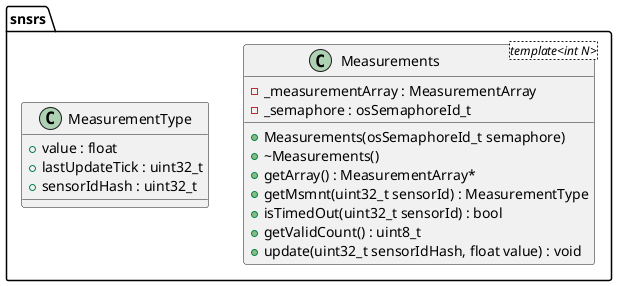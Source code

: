 @startuml





/' Objects '/

namespace snsrs {
	class Measurements <template<int N>> {
		+Measurements(osSemaphoreId_t semaphore)
		+~Measurements()
		-_measurementArray : MeasurementArray
		+getArray() : MeasurementArray*
		+getMsmnt(uint32_t sensorId) : MeasurementType
		+isTimedOut(uint32_t sensorId) : bool
		-_semaphore : osSemaphoreId_t
		+getValidCount() : uint8_t
		+update(uint32_t sensorIdHash, float value) : void
	}

	class MeasurementType {
		+value : float
		+lastUpdateTick : uint32_t
		+sensorIdHash : uint32_t
	}
}





/' Inheritance relationships '/




/' Aggregation relationships '/





/' Dependency relationships '/





/' Nested objects '/



@enduml
